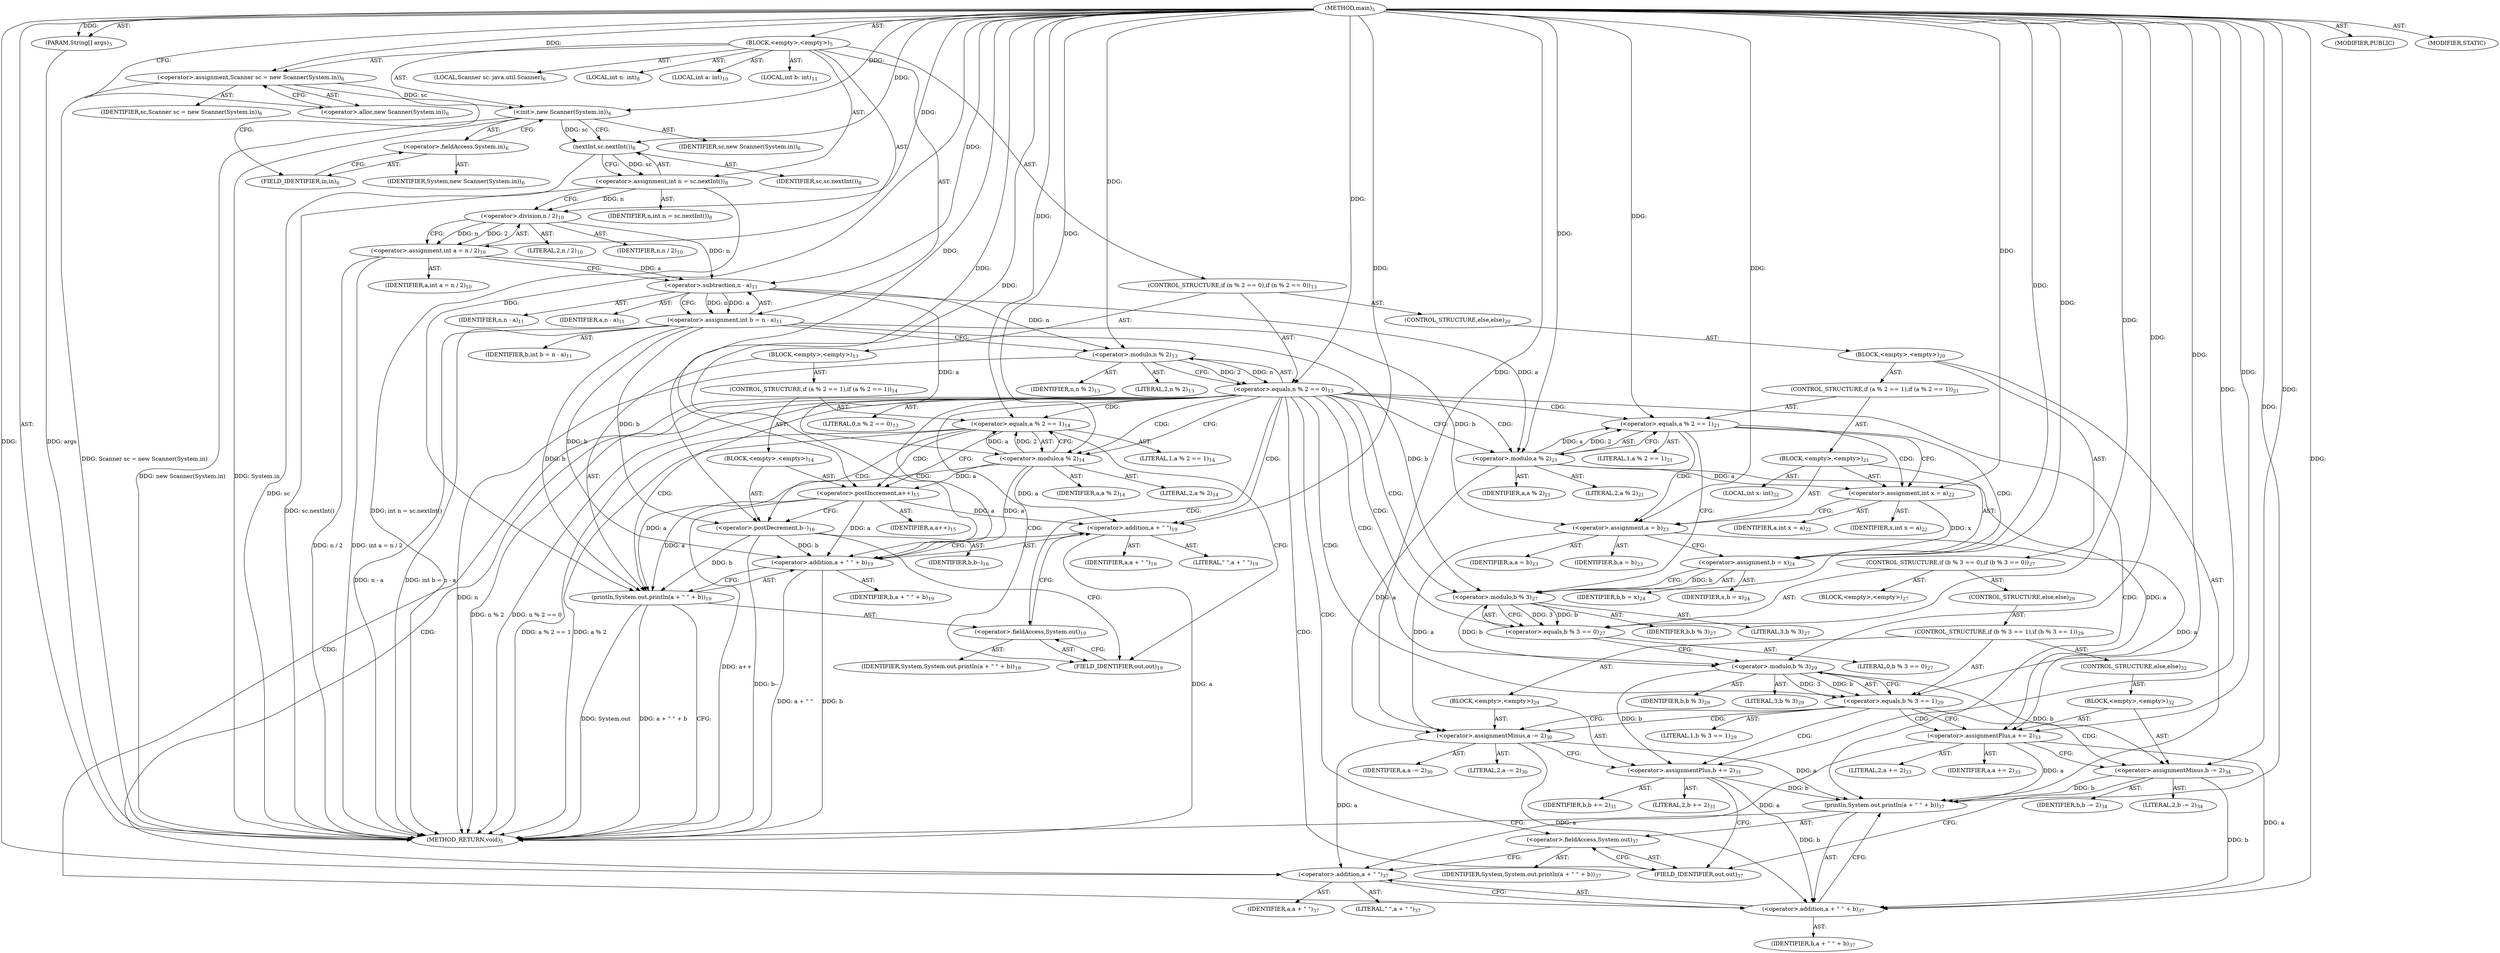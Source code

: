 digraph "main" {  
"19" [label = <(METHOD,main)<SUB>5</SUB>> ]
"20" [label = <(PARAM,String[] args)<SUB>5</SUB>> ]
"21" [label = <(BLOCK,&lt;empty&gt;,&lt;empty&gt;)<SUB>5</SUB>> ]
"4" [label = <(LOCAL,Scanner sc: java.util.Scanner)<SUB>6</SUB>> ]
"22" [label = <(&lt;operator&gt;.assignment,Scanner sc = new Scanner(System.in))<SUB>6</SUB>> ]
"23" [label = <(IDENTIFIER,sc,Scanner sc = new Scanner(System.in))<SUB>6</SUB>> ]
"24" [label = <(&lt;operator&gt;.alloc,new Scanner(System.in))<SUB>6</SUB>> ]
"25" [label = <(&lt;init&gt;,new Scanner(System.in))<SUB>6</SUB>> ]
"3" [label = <(IDENTIFIER,sc,new Scanner(System.in))<SUB>6</SUB>> ]
"26" [label = <(&lt;operator&gt;.fieldAccess,System.in)<SUB>6</SUB>> ]
"27" [label = <(IDENTIFIER,System,new Scanner(System.in))<SUB>6</SUB>> ]
"28" [label = <(FIELD_IDENTIFIER,in,in)<SUB>6</SUB>> ]
"29" [label = <(LOCAL,int n: int)<SUB>8</SUB>> ]
"30" [label = <(&lt;operator&gt;.assignment,int n = sc.nextInt())<SUB>8</SUB>> ]
"31" [label = <(IDENTIFIER,n,int n = sc.nextInt())<SUB>8</SUB>> ]
"32" [label = <(nextInt,sc.nextInt())<SUB>8</SUB>> ]
"33" [label = <(IDENTIFIER,sc,sc.nextInt())<SUB>8</SUB>> ]
"34" [label = <(LOCAL,int a: int)<SUB>10</SUB>> ]
"35" [label = <(&lt;operator&gt;.assignment,int a = n / 2)<SUB>10</SUB>> ]
"36" [label = <(IDENTIFIER,a,int a = n / 2)<SUB>10</SUB>> ]
"37" [label = <(&lt;operator&gt;.division,n / 2)<SUB>10</SUB>> ]
"38" [label = <(IDENTIFIER,n,n / 2)<SUB>10</SUB>> ]
"39" [label = <(LITERAL,2,n / 2)<SUB>10</SUB>> ]
"40" [label = <(LOCAL,int b: int)<SUB>11</SUB>> ]
"41" [label = <(&lt;operator&gt;.assignment,int b = n - a)<SUB>11</SUB>> ]
"42" [label = <(IDENTIFIER,b,int b = n - a)<SUB>11</SUB>> ]
"43" [label = <(&lt;operator&gt;.subtraction,n - a)<SUB>11</SUB>> ]
"44" [label = <(IDENTIFIER,n,n - a)<SUB>11</SUB>> ]
"45" [label = <(IDENTIFIER,a,n - a)<SUB>11</SUB>> ]
"46" [label = <(CONTROL_STRUCTURE,if (n % 2 == 0),if (n % 2 == 0))<SUB>13</SUB>> ]
"47" [label = <(&lt;operator&gt;.equals,n % 2 == 0)<SUB>13</SUB>> ]
"48" [label = <(&lt;operator&gt;.modulo,n % 2)<SUB>13</SUB>> ]
"49" [label = <(IDENTIFIER,n,n % 2)<SUB>13</SUB>> ]
"50" [label = <(LITERAL,2,n % 2)<SUB>13</SUB>> ]
"51" [label = <(LITERAL,0,n % 2 == 0)<SUB>13</SUB>> ]
"52" [label = <(BLOCK,&lt;empty&gt;,&lt;empty&gt;)<SUB>13</SUB>> ]
"53" [label = <(CONTROL_STRUCTURE,if (a % 2 == 1),if (a % 2 == 1))<SUB>14</SUB>> ]
"54" [label = <(&lt;operator&gt;.equals,a % 2 == 1)<SUB>14</SUB>> ]
"55" [label = <(&lt;operator&gt;.modulo,a % 2)<SUB>14</SUB>> ]
"56" [label = <(IDENTIFIER,a,a % 2)<SUB>14</SUB>> ]
"57" [label = <(LITERAL,2,a % 2)<SUB>14</SUB>> ]
"58" [label = <(LITERAL,1,a % 2 == 1)<SUB>14</SUB>> ]
"59" [label = <(BLOCK,&lt;empty&gt;,&lt;empty&gt;)<SUB>14</SUB>> ]
"60" [label = <(&lt;operator&gt;.postIncrement,a++)<SUB>15</SUB>> ]
"61" [label = <(IDENTIFIER,a,a++)<SUB>15</SUB>> ]
"62" [label = <(&lt;operator&gt;.postDecrement,b--)<SUB>16</SUB>> ]
"63" [label = <(IDENTIFIER,b,b--)<SUB>16</SUB>> ]
"64" [label = <(println,System.out.println(a + &quot; &quot; + b))<SUB>19</SUB>> ]
"65" [label = <(&lt;operator&gt;.fieldAccess,System.out)<SUB>19</SUB>> ]
"66" [label = <(IDENTIFIER,System,System.out.println(a + &quot; &quot; + b))<SUB>19</SUB>> ]
"67" [label = <(FIELD_IDENTIFIER,out,out)<SUB>19</SUB>> ]
"68" [label = <(&lt;operator&gt;.addition,a + &quot; &quot; + b)<SUB>19</SUB>> ]
"69" [label = <(&lt;operator&gt;.addition,a + &quot; &quot;)<SUB>19</SUB>> ]
"70" [label = <(IDENTIFIER,a,a + &quot; &quot;)<SUB>19</SUB>> ]
"71" [label = <(LITERAL,&quot; &quot;,a + &quot; &quot;)<SUB>19</SUB>> ]
"72" [label = <(IDENTIFIER,b,a + &quot; &quot; + b)<SUB>19</SUB>> ]
"73" [label = <(CONTROL_STRUCTURE,else,else)<SUB>20</SUB>> ]
"74" [label = <(BLOCK,&lt;empty&gt;,&lt;empty&gt;)<SUB>20</SUB>> ]
"75" [label = <(CONTROL_STRUCTURE,if (a % 2 == 1),if (a % 2 == 1))<SUB>21</SUB>> ]
"76" [label = <(&lt;operator&gt;.equals,a % 2 == 1)<SUB>21</SUB>> ]
"77" [label = <(&lt;operator&gt;.modulo,a % 2)<SUB>21</SUB>> ]
"78" [label = <(IDENTIFIER,a,a % 2)<SUB>21</SUB>> ]
"79" [label = <(LITERAL,2,a % 2)<SUB>21</SUB>> ]
"80" [label = <(LITERAL,1,a % 2 == 1)<SUB>21</SUB>> ]
"81" [label = <(BLOCK,&lt;empty&gt;,&lt;empty&gt;)<SUB>21</SUB>> ]
"82" [label = <(LOCAL,int x: int)<SUB>22</SUB>> ]
"83" [label = <(&lt;operator&gt;.assignment,int x = a)<SUB>22</SUB>> ]
"84" [label = <(IDENTIFIER,x,int x = a)<SUB>22</SUB>> ]
"85" [label = <(IDENTIFIER,a,int x = a)<SUB>22</SUB>> ]
"86" [label = <(&lt;operator&gt;.assignment,a = b)<SUB>23</SUB>> ]
"87" [label = <(IDENTIFIER,a,a = b)<SUB>23</SUB>> ]
"88" [label = <(IDENTIFIER,b,a = b)<SUB>23</SUB>> ]
"89" [label = <(&lt;operator&gt;.assignment,b = x)<SUB>24</SUB>> ]
"90" [label = <(IDENTIFIER,b,b = x)<SUB>24</SUB>> ]
"91" [label = <(IDENTIFIER,x,b = x)<SUB>24</SUB>> ]
"92" [label = <(CONTROL_STRUCTURE,if (b % 3 == 0),if (b % 3 == 0))<SUB>27</SUB>> ]
"93" [label = <(&lt;operator&gt;.equals,b % 3 == 0)<SUB>27</SUB>> ]
"94" [label = <(&lt;operator&gt;.modulo,b % 3)<SUB>27</SUB>> ]
"95" [label = <(IDENTIFIER,b,b % 3)<SUB>27</SUB>> ]
"96" [label = <(LITERAL,3,b % 3)<SUB>27</SUB>> ]
"97" [label = <(LITERAL,0,b % 3 == 0)<SUB>27</SUB>> ]
"98" [label = <(BLOCK,&lt;empty&gt;,&lt;empty&gt;)<SUB>27</SUB>> ]
"99" [label = <(CONTROL_STRUCTURE,else,else)<SUB>29</SUB>> ]
"100" [label = <(CONTROL_STRUCTURE,if (b % 3 == 1),if (b % 3 == 1))<SUB>29</SUB>> ]
"101" [label = <(&lt;operator&gt;.equals,b % 3 == 1)<SUB>29</SUB>> ]
"102" [label = <(&lt;operator&gt;.modulo,b % 3)<SUB>29</SUB>> ]
"103" [label = <(IDENTIFIER,b,b % 3)<SUB>29</SUB>> ]
"104" [label = <(LITERAL,3,b % 3)<SUB>29</SUB>> ]
"105" [label = <(LITERAL,1,b % 3 == 1)<SUB>29</SUB>> ]
"106" [label = <(BLOCK,&lt;empty&gt;,&lt;empty&gt;)<SUB>29</SUB>> ]
"107" [label = <(&lt;operator&gt;.assignmentMinus,a -= 2)<SUB>30</SUB>> ]
"108" [label = <(IDENTIFIER,a,a -= 2)<SUB>30</SUB>> ]
"109" [label = <(LITERAL,2,a -= 2)<SUB>30</SUB>> ]
"110" [label = <(&lt;operator&gt;.assignmentPlus,b += 2)<SUB>31</SUB>> ]
"111" [label = <(IDENTIFIER,b,b += 2)<SUB>31</SUB>> ]
"112" [label = <(LITERAL,2,b += 2)<SUB>31</SUB>> ]
"113" [label = <(CONTROL_STRUCTURE,else,else)<SUB>32</SUB>> ]
"114" [label = <(BLOCK,&lt;empty&gt;,&lt;empty&gt;)<SUB>32</SUB>> ]
"115" [label = <(&lt;operator&gt;.assignmentPlus,a += 2)<SUB>33</SUB>> ]
"116" [label = <(IDENTIFIER,a,a += 2)<SUB>33</SUB>> ]
"117" [label = <(LITERAL,2,a += 2)<SUB>33</SUB>> ]
"118" [label = <(&lt;operator&gt;.assignmentMinus,b -= 2)<SUB>34</SUB>> ]
"119" [label = <(IDENTIFIER,b,b -= 2)<SUB>34</SUB>> ]
"120" [label = <(LITERAL,2,b -= 2)<SUB>34</SUB>> ]
"121" [label = <(println,System.out.println(a + &quot; &quot; + b))<SUB>37</SUB>> ]
"122" [label = <(&lt;operator&gt;.fieldAccess,System.out)<SUB>37</SUB>> ]
"123" [label = <(IDENTIFIER,System,System.out.println(a + &quot; &quot; + b))<SUB>37</SUB>> ]
"124" [label = <(FIELD_IDENTIFIER,out,out)<SUB>37</SUB>> ]
"125" [label = <(&lt;operator&gt;.addition,a + &quot; &quot; + b)<SUB>37</SUB>> ]
"126" [label = <(&lt;operator&gt;.addition,a + &quot; &quot;)<SUB>37</SUB>> ]
"127" [label = <(IDENTIFIER,a,a + &quot; &quot;)<SUB>37</SUB>> ]
"128" [label = <(LITERAL,&quot; &quot;,a + &quot; &quot;)<SUB>37</SUB>> ]
"129" [label = <(IDENTIFIER,b,a + &quot; &quot; + b)<SUB>37</SUB>> ]
"130" [label = <(MODIFIER,PUBLIC)> ]
"131" [label = <(MODIFIER,STATIC)> ]
"132" [label = <(METHOD_RETURN,void)<SUB>5</SUB>> ]
  "19" -> "20"  [ label = "AST: "] 
  "19" -> "21"  [ label = "AST: "] 
  "19" -> "130"  [ label = "AST: "] 
  "19" -> "131"  [ label = "AST: "] 
  "19" -> "132"  [ label = "AST: "] 
  "21" -> "4"  [ label = "AST: "] 
  "21" -> "22"  [ label = "AST: "] 
  "21" -> "25"  [ label = "AST: "] 
  "21" -> "29"  [ label = "AST: "] 
  "21" -> "30"  [ label = "AST: "] 
  "21" -> "34"  [ label = "AST: "] 
  "21" -> "35"  [ label = "AST: "] 
  "21" -> "40"  [ label = "AST: "] 
  "21" -> "41"  [ label = "AST: "] 
  "21" -> "46"  [ label = "AST: "] 
  "22" -> "23"  [ label = "AST: "] 
  "22" -> "24"  [ label = "AST: "] 
  "25" -> "3"  [ label = "AST: "] 
  "25" -> "26"  [ label = "AST: "] 
  "26" -> "27"  [ label = "AST: "] 
  "26" -> "28"  [ label = "AST: "] 
  "30" -> "31"  [ label = "AST: "] 
  "30" -> "32"  [ label = "AST: "] 
  "32" -> "33"  [ label = "AST: "] 
  "35" -> "36"  [ label = "AST: "] 
  "35" -> "37"  [ label = "AST: "] 
  "37" -> "38"  [ label = "AST: "] 
  "37" -> "39"  [ label = "AST: "] 
  "41" -> "42"  [ label = "AST: "] 
  "41" -> "43"  [ label = "AST: "] 
  "43" -> "44"  [ label = "AST: "] 
  "43" -> "45"  [ label = "AST: "] 
  "46" -> "47"  [ label = "AST: "] 
  "46" -> "52"  [ label = "AST: "] 
  "46" -> "73"  [ label = "AST: "] 
  "47" -> "48"  [ label = "AST: "] 
  "47" -> "51"  [ label = "AST: "] 
  "48" -> "49"  [ label = "AST: "] 
  "48" -> "50"  [ label = "AST: "] 
  "52" -> "53"  [ label = "AST: "] 
  "52" -> "64"  [ label = "AST: "] 
  "53" -> "54"  [ label = "AST: "] 
  "53" -> "59"  [ label = "AST: "] 
  "54" -> "55"  [ label = "AST: "] 
  "54" -> "58"  [ label = "AST: "] 
  "55" -> "56"  [ label = "AST: "] 
  "55" -> "57"  [ label = "AST: "] 
  "59" -> "60"  [ label = "AST: "] 
  "59" -> "62"  [ label = "AST: "] 
  "60" -> "61"  [ label = "AST: "] 
  "62" -> "63"  [ label = "AST: "] 
  "64" -> "65"  [ label = "AST: "] 
  "64" -> "68"  [ label = "AST: "] 
  "65" -> "66"  [ label = "AST: "] 
  "65" -> "67"  [ label = "AST: "] 
  "68" -> "69"  [ label = "AST: "] 
  "68" -> "72"  [ label = "AST: "] 
  "69" -> "70"  [ label = "AST: "] 
  "69" -> "71"  [ label = "AST: "] 
  "73" -> "74"  [ label = "AST: "] 
  "74" -> "75"  [ label = "AST: "] 
  "74" -> "92"  [ label = "AST: "] 
  "74" -> "121"  [ label = "AST: "] 
  "75" -> "76"  [ label = "AST: "] 
  "75" -> "81"  [ label = "AST: "] 
  "76" -> "77"  [ label = "AST: "] 
  "76" -> "80"  [ label = "AST: "] 
  "77" -> "78"  [ label = "AST: "] 
  "77" -> "79"  [ label = "AST: "] 
  "81" -> "82"  [ label = "AST: "] 
  "81" -> "83"  [ label = "AST: "] 
  "81" -> "86"  [ label = "AST: "] 
  "81" -> "89"  [ label = "AST: "] 
  "83" -> "84"  [ label = "AST: "] 
  "83" -> "85"  [ label = "AST: "] 
  "86" -> "87"  [ label = "AST: "] 
  "86" -> "88"  [ label = "AST: "] 
  "89" -> "90"  [ label = "AST: "] 
  "89" -> "91"  [ label = "AST: "] 
  "92" -> "93"  [ label = "AST: "] 
  "92" -> "98"  [ label = "AST: "] 
  "92" -> "99"  [ label = "AST: "] 
  "93" -> "94"  [ label = "AST: "] 
  "93" -> "97"  [ label = "AST: "] 
  "94" -> "95"  [ label = "AST: "] 
  "94" -> "96"  [ label = "AST: "] 
  "99" -> "100"  [ label = "AST: "] 
  "100" -> "101"  [ label = "AST: "] 
  "100" -> "106"  [ label = "AST: "] 
  "100" -> "113"  [ label = "AST: "] 
  "101" -> "102"  [ label = "AST: "] 
  "101" -> "105"  [ label = "AST: "] 
  "102" -> "103"  [ label = "AST: "] 
  "102" -> "104"  [ label = "AST: "] 
  "106" -> "107"  [ label = "AST: "] 
  "106" -> "110"  [ label = "AST: "] 
  "107" -> "108"  [ label = "AST: "] 
  "107" -> "109"  [ label = "AST: "] 
  "110" -> "111"  [ label = "AST: "] 
  "110" -> "112"  [ label = "AST: "] 
  "113" -> "114"  [ label = "AST: "] 
  "114" -> "115"  [ label = "AST: "] 
  "114" -> "118"  [ label = "AST: "] 
  "115" -> "116"  [ label = "AST: "] 
  "115" -> "117"  [ label = "AST: "] 
  "118" -> "119"  [ label = "AST: "] 
  "118" -> "120"  [ label = "AST: "] 
  "121" -> "122"  [ label = "AST: "] 
  "121" -> "125"  [ label = "AST: "] 
  "122" -> "123"  [ label = "AST: "] 
  "122" -> "124"  [ label = "AST: "] 
  "125" -> "126"  [ label = "AST: "] 
  "125" -> "129"  [ label = "AST: "] 
  "126" -> "127"  [ label = "AST: "] 
  "126" -> "128"  [ label = "AST: "] 
  "22" -> "28"  [ label = "CFG: "] 
  "25" -> "32"  [ label = "CFG: "] 
  "30" -> "37"  [ label = "CFG: "] 
  "35" -> "43"  [ label = "CFG: "] 
  "41" -> "48"  [ label = "CFG: "] 
  "24" -> "22"  [ label = "CFG: "] 
  "26" -> "25"  [ label = "CFG: "] 
  "32" -> "30"  [ label = "CFG: "] 
  "37" -> "35"  [ label = "CFG: "] 
  "43" -> "41"  [ label = "CFG: "] 
  "47" -> "55"  [ label = "CFG: "] 
  "47" -> "77"  [ label = "CFG: "] 
  "28" -> "26"  [ label = "CFG: "] 
  "48" -> "47"  [ label = "CFG: "] 
  "64" -> "132"  [ label = "CFG: "] 
  "54" -> "60"  [ label = "CFG: "] 
  "54" -> "67"  [ label = "CFG: "] 
  "65" -> "69"  [ label = "CFG: "] 
  "68" -> "64"  [ label = "CFG: "] 
  "121" -> "132"  [ label = "CFG: "] 
  "55" -> "54"  [ label = "CFG: "] 
  "60" -> "62"  [ label = "CFG: "] 
  "62" -> "67"  [ label = "CFG: "] 
  "67" -> "65"  [ label = "CFG: "] 
  "69" -> "68"  [ label = "CFG: "] 
  "76" -> "83"  [ label = "CFG: "] 
  "76" -> "94"  [ label = "CFG: "] 
  "93" -> "102"  [ label = "CFG: "] 
  "122" -> "126"  [ label = "CFG: "] 
  "125" -> "121"  [ label = "CFG: "] 
  "77" -> "76"  [ label = "CFG: "] 
  "83" -> "86"  [ label = "CFG: "] 
  "86" -> "89"  [ label = "CFG: "] 
  "89" -> "94"  [ label = "CFG: "] 
  "94" -> "93"  [ label = "CFG: "] 
  "124" -> "122"  [ label = "CFG: "] 
  "126" -> "125"  [ label = "CFG: "] 
  "101" -> "107"  [ label = "CFG: "] 
  "101" -> "115"  [ label = "CFG: "] 
  "102" -> "101"  [ label = "CFG: "] 
  "107" -> "110"  [ label = "CFG: "] 
  "110" -> "124"  [ label = "CFG: "] 
  "115" -> "118"  [ label = "CFG: "] 
  "118" -> "124"  [ label = "CFG: "] 
  "19" -> "24"  [ label = "CFG: "] 
  "20" -> "132"  [ label = "DDG: args"] 
  "22" -> "132"  [ label = "DDG: Scanner sc = new Scanner(System.in)"] 
  "25" -> "132"  [ label = "DDG: System.in"] 
  "25" -> "132"  [ label = "DDG: new Scanner(System.in)"] 
  "32" -> "132"  [ label = "DDG: sc"] 
  "30" -> "132"  [ label = "DDG: sc.nextInt()"] 
  "30" -> "132"  [ label = "DDG: int n = sc.nextInt()"] 
  "35" -> "132"  [ label = "DDG: n / 2"] 
  "35" -> "132"  [ label = "DDG: int a = n / 2"] 
  "41" -> "132"  [ label = "DDG: n - a"] 
  "41" -> "132"  [ label = "DDG: int b = n - a"] 
  "48" -> "132"  [ label = "DDG: n"] 
  "47" -> "132"  [ label = "DDG: n % 2"] 
  "47" -> "132"  [ label = "DDG: n % 2 == 0"] 
  "54" -> "132"  [ label = "DDG: a % 2"] 
  "54" -> "132"  [ label = "DDG: a % 2 == 1"] 
  "60" -> "132"  [ label = "DDG: a++"] 
  "62" -> "132"  [ label = "DDG: b--"] 
  "64" -> "132"  [ label = "DDG: System.out"] 
  "69" -> "132"  [ label = "DDG: a"] 
  "68" -> "132"  [ label = "DDG: a + &quot; &quot;"] 
  "68" -> "132"  [ label = "DDG: b"] 
  "64" -> "132"  [ label = "DDG: a + &quot; &quot; + b"] 
  "19" -> "20"  [ label = "DDG: "] 
  "19" -> "22"  [ label = "DDG: "] 
  "32" -> "30"  [ label = "DDG: sc"] 
  "37" -> "35"  [ label = "DDG: n"] 
  "37" -> "35"  [ label = "DDG: 2"] 
  "43" -> "41"  [ label = "DDG: n"] 
  "43" -> "41"  [ label = "DDG: a"] 
  "22" -> "25"  [ label = "DDG: sc"] 
  "19" -> "25"  [ label = "DDG: "] 
  "25" -> "32"  [ label = "DDG: sc"] 
  "19" -> "32"  [ label = "DDG: "] 
  "30" -> "37"  [ label = "DDG: n"] 
  "19" -> "37"  [ label = "DDG: "] 
  "37" -> "43"  [ label = "DDG: n"] 
  "19" -> "43"  [ label = "DDG: "] 
  "35" -> "43"  [ label = "DDG: a"] 
  "48" -> "47"  [ label = "DDG: n"] 
  "48" -> "47"  [ label = "DDG: 2"] 
  "19" -> "47"  [ label = "DDG: "] 
  "43" -> "48"  [ label = "DDG: n"] 
  "19" -> "48"  [ label = "DDG: "] 
  "55" -> "64"  [ label = "DDG: a"] 
  "60" -> "64"  [ label = "DDG: a"] 
  "19" -> "64"  [ label = "DDG: "] 
  "41" -> "64"  [ label = "DDG: b"] 
  "62" -> "64"  [ label = "DDG: b"] 
  "55" -> "54"  [ label = "DDG: a"] 
  "55" -> "54"  [ label = "DDG: 2"] 
  "19" -> "54"  [ label = "DDG: "] 
  "55" -> "68"  [ label = "DDG: a"] 
  "60" -> "68"  [ label = "DDG: a"] 
  "19" -> "68"  [ label = "DDG: "] 
  "41" -> "68"  [ label = "DDG: b"] 
  "62" -> "68"  [ label = "DDG: b"] 
  "115" -> "121"  [ label = "DDG: a"] 
  "107" -> "121"  [ label = "DDG: a"] 
  "19" -> "121"  [ label = "DDG: "] 
  "118" -> "121"  [ label = "DDG: b"] 
  "110" -> "121"  [ label = "DDG: b"] 
  "43" -> "55"  [ label = "DDG: a"] 
  "19" -> "55"  [ label = "DDG: "] 
  "55" -> "60"  [ label = "DDG: a"] 
  "19" -> "60"  [ label = "DDG: "] 
  "41" -> "62"  [ label = "DDG: b"] 
  "19" -> "62"  [ label = "DDG: "] 
  "55" -> "69"  [ label = "DDG: a"] 
  "60" -> "69"  [ label = "DDG: a"] 
  "19" -> "69"  [ label = "DDG: "] 
  "77" -> "76"  [ label = "DDG: a"] 
  "77" -> "76"  [ label = "DDG: 2"] 
  "19" -> "76"  [ label = "DDG: "] 
  "77" -> "83"  [ label = "DDG: a"] 
  "19" -> "83"  [ label = "DDG: "] 
  "41" -> "86"  [ label = "DDG: b"] 
  "19" -> "86"  [ label = "DDG: "] 
  "83" -> "89"  [ label = "DDG: x"] 
  "19" -> "89"  [ label = "DDG: "] 
  "94" -> "93"  [ label = "DDG: b"] 
  "94" -> "93"  [ label = "DDG: 3"] 
  "19" -> "93"  [ label = "DDG: "] 
  "115" -> "125"  [ label = "DDG: a"] 
  "107" -> "125"  [ label = "DDG: a"] 
  "19" -> "125"  [ label = "DDG: "] 
  "118" -> "125"  [ label = "DDG: b"] 
  "110" -> "125"  [ label = "DDG: b"] 
  "43" -> "77"  [ label = "DDG: a"] 
  "19" -> "77"  [ label = "DDG: "] 
  "41" -> "94"  [ label = "DDG: b"] 
  "89" -> "94"  [ label = "DDG: b"] 
  "19" -> "94"  [ label = "DDG: "] 
  "115" -> "126"  [ label = "DDG: a"] 
  "107" -> "126"  [ label = "DDG: a"] 
  "19" -> "126"  [ label = "DDG: "] 
  "102" -> "101"  [ label = "DDG: b"] 
  "102" -> "101"  [ label = "DDG: 3"] 
  "19" -> "101"  [ label = "DDG: "] 
  "19" -> "107"  [ label = "DDG: "] 
  "19" -> "110"  [ label = "DDG: "] 
  "94" -> "102"  [ label = "DDG: b"] 
  "19" -> "102"  [ label = "DDG: "] 
  "77" -> "107"  [ label = "DDG: a"] 
  "86" -> "107"  [ label = "DDG: a"] 
  "102" -> "110"  [ label = "DDG: b"] 
  "19" -> "115"  [ label = "DDG: "] 
  "19" -> "118"  [ label = "DDG: "] 
  "77" -> "115"  [ label = "DDG: a"] 
  "86" -> "115"  [ label = "DDG: a"] 
  "102" -> "118"  [ label = "DDG: b"] 
  "47" -> "94"  [ label = "CDG: "] 
  "47" -> "68"  [ label = "CDG: "] 
  "47" -> "77"  [ label = "CDG: "] 
  "47" -> "64"  [ label = "CDG: "] 
  "47" -> "122"  [ label = "CDG: "] 
  "47" -> "102"  [ label = "CDG: "] 
  "47" -> "69"  [ label = "CDG: "] 
  "47" -> "67"  [ label = "CDG: "] 
  "47" -> "121"  [ label = "CDG: "] 
  "47" -> "76"  [ label = "CDG: "] 
  "47" -> "65"  [ label = "CDG: "] 
  "47" -> "93"  [ label = "CDG: "] 
  "47" -> "101"  [ label = "CDG: "] 
  "47" -> "54"  [ label = "CDG: "] 
  "47" -> "126"  [ label = "CDG: "] 
  "47" -> "55"  [ label = "CDG: "] 
  "47" -> "124"  [ label = "CDG: "] 
  "47" -> "125"  [ label = "CDG: "] 
  "54" -> "60"  [ label = "CDG: "] 
  "54" -> "62"  [ label = "CDG: "] 
  "76" -> "89"  [ label = "CDG: "] 
  "76" -> "83"  [ label = "CDG: "] 
  "76" -> "86"  [ label = "CDG: "] 
  "101" -> "107"  [ label = "CDG: "] 
  "101" -> "115"  [ label = "CDG: "] 
  "101" -> "118"  [ label = "CDG: "] 
  "101" -> "110"  [ label = "CDG: "] 
}
